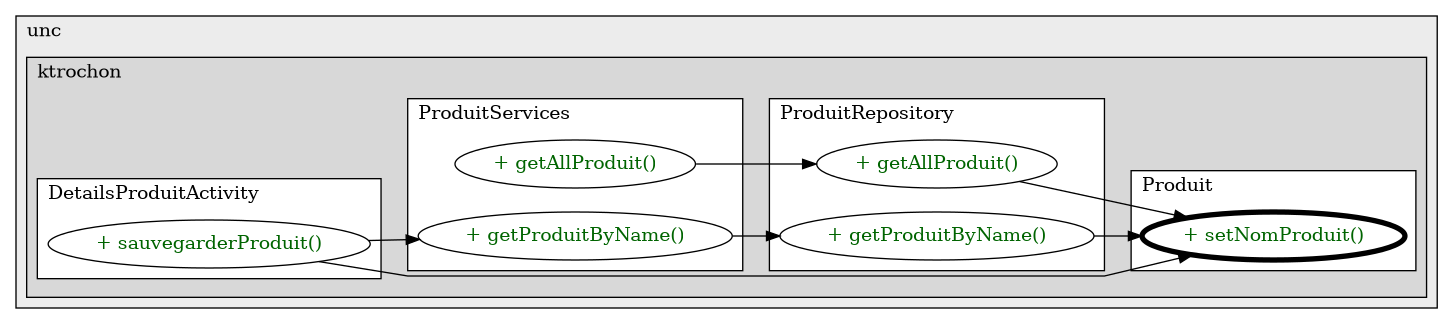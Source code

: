 @startuml

/' diagram meta data start
config=CallConfiguration;
{
  "rootMethod": "nc.unc.ktrochon.pocketlist.entity.Produit#setNomProduit(String)",
  "projectClassification": {
    "searchMode": "OpenProject", // OpenProject, AllProjects
    "includedProjects": "",
    "pathEndKeywords": "*.impl",
    "isClientPath": "",
    "isClientName": "",
    "isTestPath": "",
    "isTestName": "",
    "isMappingPath": "",
    "isMappingName": "",
    "isDataAccessPath": "",
    "isDataAccessName": "",
    "isDataStructurePath": "",
    "isDataStructureName": "",
    "isInterfaceStructuresPath": "",
    "isInterfaceStructuresName": "",
    "isEntryPointPath": "",
    "isEntryPointName": "",
    "treatFinalFieldsAsMandatory": false
  },
  "graphRestriction": {
    "classPackageExcludeFilter": "",
    "classPackageIncludeFilter": "",
    "classNameExcludeFilter": "",
    "classNameIncludeFilter": "",
    "methodNameExcludeFilter": "",
    "methodNameIncludeFilter": "",
    "removeByInheritance": "", // inheritance/annotation based filtering is done in a second step
    "removeByAnnotation": "",
    "removeByClassPackage": "", // cleanup the graph after inheritance/annotation based filtering is done
    "removeByClassName": "",
    "cutMappings": false,
    "cutEnum": true,
    "cutTests": true,
    "cutClient": true,
    "cutDataAccess": true,
    "cutInterfaceStructures": true,
    "cutDataStructures": true,
    "cutGetterAndSetter": true,
    "cutConstructors": true
  },
  "graphTraversal": {
    "forwardDepth": 3,
    "backwardDepth": 3,
    "classPackageExcludeFilter": "",
    "classPackageIncludeFilter": "",
    "classNameExcludeFilter": "",
    "classNameIncludeFilter": "",
    "methodNameExcludeFilter": "",
    "methodNameIncludeFilter": "",
    "hideMappings": false,
    "hideDataStructures": false,
    "hidePrivateMethods": true,
    "hideInterfaceCalls": true, // indirection: implementation -> interface (is hidden) -> implementation
    "onlyShowApplicationEntryPoints": false, // root node is included
    "useMethodCallsForStructureDiagram": "ForwardOnly" // ForwardOnly, BothDirections, No
  },
  "details": {
    "aggregation": "GroupByClass", // ByClass, GroupByClass, None
    "showMethodParametersTypes": false,
    "showMethodParametersNames": false,
    "showMethodReturnType": false,
    "showPackageLevels": 2,
    "showCallOrder": false,
    "edgeMode": "MethodsOnly", // TypesOnly, MethodsOnly, TypesAndMethods, MethodsAndDirectTypeUsage
    "showDetailedClassStructure": false
  },
  "rootClass": "nc.unc.ktrochon.pocketlist.entity.Produit",
  "extensionCallbackMethod": "" // qualified.class.name#methodName - signature: public static String method(String)
}
diagram meta data end '/



digraph g {
    rankdir="LR"
    splines=polyline
    

'nodes 
subgraph cluster_115946 { 
   	label=unc
	labeljust=l
	fillcolor="#ececec"
	style=filled
   
   subgraph cluster_949228562 { 
   	label=ktrochon
	labeljust=l
	fillcolor="#d8d8d8"
	style=filled
   
   subgraph cluster_1943718057 { 
   	label=DetailsProduitActivity
	labeljust=l
	fillcolor=white
	style=filled
   
   DetailsProduitActivity1243990011XXXsauvegarderProduit2666181[
	label="+ sauvegarderProduit()"
	style=filled
	fillcolor=white
	tooltip="DetailsProduitActivity

null"
	fontcolor=darkgreen
];
} 

subgraph cluster_572178641 { 
   	label=Produit
	labeljust=l
	fillcolor=white
	style=filled
   
   Produit165667126XXXsetNomProduit1808118735[
	label="+ setNomProduit()"
	style=filled
	fillcolor=white
	tooltip="Produit

null"
	penwidth=4
	fontcolor=darkgreen
];
} 

subgraph cluster_774926626 { 
   	label=ProduitRepository
	labeljust=l
	fillcolor=white
	style=filled
   
   ProduitRepository886306589XXXgetAllProduit104431[
	label="+ getAllProduit()"
	style=filled
	fillcolor=white
	tooltip="ProduitRepository

null"
	fontcolor=darkgreen
];

ProduitRepository886306589XXXgetProduitByName1808118735[
	label="+ getProduitByName()"
	style=filled
	fillcolor=white
	tooltip="ProduitRepository

null"
	fontcolor=darkgreen
];
} 

subgraph cluster_908840667 { 
   	label=ProduitServices
	labeljust=l
	fillcolor=white
	style=filled
   
   ProduitServices121729986XXXgetAllProduit1231651276[
	label="+ getAllProduit()"
	style=filled
	fillcolor=white
	tooltip="ProduitServices

null"
	fontcolor=darkgreen
];

ProduitServices121729986XXXgetProduitByName406701772[
	label="+ getProduitByName()"
	style=filled
	fillcolor=white
	tooltip="ProduitServices

null"
	fontcolor=darkgreen
];
} 
} 
} 

'edges    
DetailsProduitActivity1243990011XXXsauvegarderProduit2666181 -> Produit165667126XXXsetNomProduit1808118735;
DetailsProduitActivity1243990011XXXsauvegarderProduit2666181 -> ProduitServices121729986XXXgetProduitByName406701772;
ProduitRepository886306589XXXgetAllProduit104431 -> Produit165667126XXXsetNomProduit1808118735;
ProduitRepository886306589XXXgetProduitByName1808118735 -> Produit165667126XXXsetNomProduit1808118735;
ProduitServices121729986XXXgetAllProduit1231651276 -> ProduitRepository886306589XXXgetAllProduit104431;
ProduitServices121729986XXXgetProduitByName406701772 -> ProduitRepository886306589XXXgetProduitByName1808118735;
    
}
@enduml